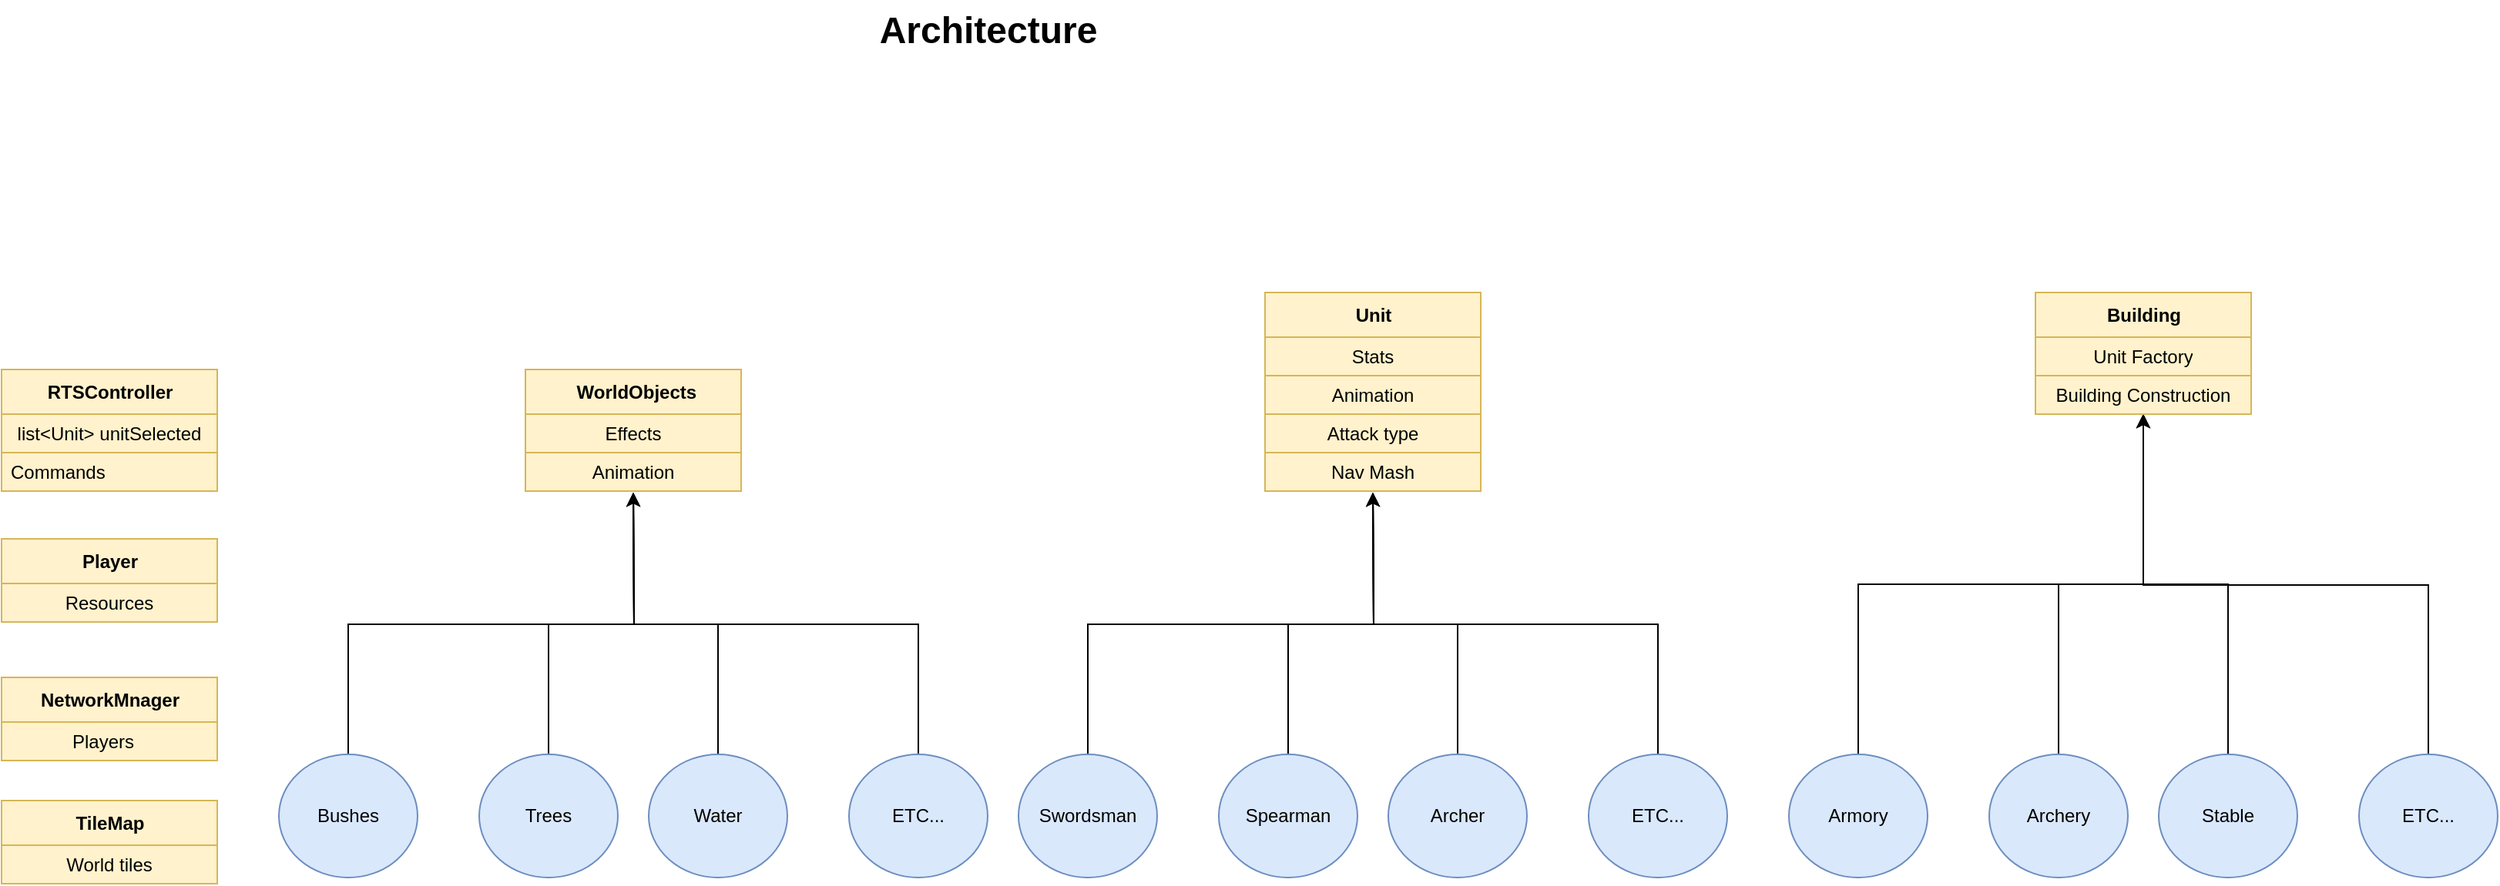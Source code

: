 <mxfile version="16.1.2" type="device"><diagram id="9NvKh2zgpLgNsLaaIpFW" name="Page-1"><mxGraphModel dx="1102" dy="865" grid="1" gridSize="10" guides="1" tooltips="1" connect="1" arrows="1" fold="1" page="1" pageScale="1" pageWidth="850" pageHeight="1100" math="0" shadow="0"><root><mxCell id="0"/><mxCell id="1" parent="0"/><mxCell id="p93yyrm0azb5Dr8oJHoO-18" style="edgeStyle=orthogonalEdgeStyle;rounded=0;orthogonalLoop=1;jettySize=auto;html=1;exitX=0.5;exitY=0;exitDx=0;exitDy=0;" parent="1" source="p93yyrm0azb5Dr8oJHoO-2" edge="1"><mxGeometry relative="1" as="geometry"><mxPoint x="970" y="600" as="targetPoint"/></mxGeometry></mxCell><mxCell id="p93yyrm0azb5Dr8oJHoO-2" value="Archer" style="ellipse;whiteSpace=wrap;html=1;fillColor=#dae8fc;strokeColor=#6c8ebf;" parent="1" vertex="1"><mxGeometry x="980" y="770" width="90" height="80" as="geometry"/></mxCell><mxCell id="p93yyrm0azb5Dr8oJHoO-16" style="edgeStyle=orthogonalEdgeStyle;rounded=0;orthogonalLoop=1;jettySize=auto;html=1;exitX=0.5;exitY=0;exitDx=0;exitDy=0;entryX=0.5;entryY=1;entryDx=0;entryDy=0;" parent="1" source="p93yyrm0azb5Dr8oJHoO-3" edge="1"><mxGeometry relative="1" as="geometry"><mxPoint x="970" y="600" as="targetPoint"/></mxGeometry></mxCell><mxCell id="p93yyrm0azb5Dr8oJHoO-3" value="Swordsman" style="ellipse;whiteSpace=wrap;html=1;fillColor=#dae8fc;strokeColor=#6c8ebf;" parent="1" vertex="1"><mxGeometry x="740" y="770" width="90" height="80" as="geometry"/></mxCell><mxCell id="p93yyrm0azb5Dr8oJHoO-17" style="edgeStyle=orthogonalEdgeStyle;rounded=0;orthogonalLoop=1;jettySize=auto;html=1;exitX=0.5;exitY=0;exitDx=0;exitDy=0;" parent="1" source="p93yyrm0azb5Dr8oJHoO-7" edge="1"><mxGeometry relative="1" as="geometry"><mxPoint x="970" y="600" as="targetPoint"/></mxGeometry></mxCell><mxCell id="p93yyrm0azb5Dr8oJHoO-7" value="Spearman" style="ellipse;whiteSpace=wrap;html=1;fillColor=#dae8fc;strokeColor=#6c8ebf;" parent="1" vertex="1"><mxGeometry x="870" y="770" width="90" height="80" as="geometry"/></mxCell><mxCell id="p93yyrm0azb5Dr8oJHoO-19" style="edgeStyle=orthogonalEdgeStyle;rounded=0;orthogonalLoop=1;jettySize=auto;html=1;exitX=0.5;exitY=0;exitDx=0;exitDy=0;" parent="1" source="p93yyrm0azb5Dr8oJHoO-14" edge="1"><mxGeometry relative="1" as="geometry"><mxPoint x="970" y="600" as="targetPoint"/></mxGeometry></mxCell><mxCell id="p93yyrm0azb5Dr8oJHoO-14" value="ETC..." style="ellipse;whiteSpace=wrap;html=1;fillColor=#dae8fc;strokeColor=#6c8ebf;" parent="1" vertex="1"><mxGeometry x="1110" y="770" width="90" height="80" as="geometry"/></mxCell><mxCell id="p93yyrm0azb5Dr8oJHoO-21" style="edgeStyle=orthogonalEdgeStyle;rounded=0;orthogonalLoop=1;jettySize=auto;html=1;exitX=0.5;exitY=0;exitDx=0;exitDy=0;entryX=0.5;entryY=1;entryDx=0;entryDy=0;" parent="1" source="p93yyrm0azb5Dr8oJHoO-22" target="p93yyrm0azb5Dr8oJHoO-34" edge="1"><mxGeometry relative="1" as="geometry"><mxPoint x="1470" y="600" as="targetPoint"/></mxGeometry></mxCell><mxCell id="p93yyrm0azb5Dr8oJHoO-22" value="Stable" style="ellipse;whiteSpace=wrap;html=1;fillColor=#dae8fc;strokeColor=#6c8ebf;" parent="1" vertex="1"><mxGeometry x="1480" y="770" width="90" height="80" as="geometry"/></mxCell><mxCell id="p93yyrm0azb5Dr8oJHoO-23" style="edgeStyle=orthogonalEdgeStyle;rounded=0;orthogonalLoop=1;jettySize=auto;html=1;exitX=0.5;exitY=0;exitDx=0;exitDy=0;entryX=0.5;entryY=1;entryDx=0;entryDy=0;" parent="1" source="p93yyrm0azb5Dr8oJHoO-24" target="p93yyrm0azb5Dr8oJHoO-34" edge="1"><mxGeometry relative="1" as="geometry"><mxPoint x="1470" y="600" as="targetPoint"/></mxGeometry></mxCell><mxCell id="p93yyrm0azb5Dr8oJHoO-24" value="Armory" style="ellipse;whiteSpace=wrap;html=1;fillColor=#dae8fc;strokeColor=#6c8ebf;" parent="1" vertex="1"><mxGeometry x="1240" y="770" width="90" height="80" as="geometry"/></mxCell><mxCell id="p93yyrm0azb5Dr8oJHoO-25" style="edgeStyle=orthogonalEdgeStyle;rounded=0;orthogonalLoop=1;jettySize=auto;html=1;exitX=0.5;exitY=0;exitDx=0;exitDy=0;entryX=0.5;entryY=1;entryDx=0;entryDy=0;" parent="1" source="p93yyrm0azb5Dr8oJHoO-26" target="p93yyrm0azb5Dr8oJHoO-34" edge="1"><mxGeometry relative="1" as="geometry"><mxPoint x="1470" y="600" as="targetPoint"/></mxGeometry></mxCell><mxCell id="p93yyrm0azb5Dr8oJHoO-26" value="Archery" style="ellipse;whiteSpace=wrap;html=1;fillColor=#dae8fc;strokeColor=#6c8ebf;" parent="1" vertex="1"><mxGeometry x="1370" y="770" width="90" height="80" as="geometry"/></mxCell><mxCell id="p93yyrm0azb5Dr8oJHoO-27" style="edgeStyle=orthogonalEdgeStyle;rounded=0;orthogonalLoop=1;jettySize=auto;html=1;exitX=0.5;exitY=0;exitDx=0;exitDy=0;entryX=0.5;entryY=1;entryDx=0;entryDy=0;" parent="1" source="p93yyrm0azb5Dr8oJHoO-28" target="p93yyrm0azb5Dr8oJHoO-34" edge="1"><mxGeometry relative="1" as="geometry"><mxPoint x="1470" y="600" as="targetPoint"/><Array as="points"><mxPoint x="1655" y="660"/><mxPoint x="1470" y="660"/></Array></mxGeometry></mxCell><mxCell id="p93yyrm0azb5Dr8oJHoO-28" value="ETC..." style="ellipse;whiteSpace=wrap;html=1;fillColor=#dae8fc;strokeColor=#6c8ebf;" parent="1" vertex="1"><mxGeometry x="1610" y="770" width="90" height="80" as="geometry"/></mxCell><mxCell id="p93yyrm0azb5Dr8oJHoO-30" value="Unit" style="swimlane;fontStyle=1;align=center;verticalAlign=middle;childLayout=stackLayout;horizontal=1;startSize=29;horizontalStack=0;resizeParent=1;resizeParentMax=0;resizeLast=0;collapsible=0;marginBottom=0;html=1;fillColor=#fff2cc;strokeColor=#d6b656;" parent="1" vertex="1"><mxGeometry x="900" y="470" width="140" height="129" as="geometry"/></mxCell><mxCell id="p93yyrm0azb5Dr8oJHoO-31" value="Stats" style="text;html=1;strokeColor=#d6b656;fillColor=#fff2cc;align=center;verticalAlign=middle;spacingLeft=4;spacingRight=4;overflow=hidden;rotatable=0;points=[[0,0.5],[1,0.5]];portConstraint=eastwest;" parent="p93yyrm0azb5Dr8oJHoO-30" vertex="1"><mxGeometry y="29" width="140" height="25" as="geometry"/></mxCell><mxCell id="p93yyrm0azb5Dr8oJHoO-38" value="Animation" style="text;html=1;strokeColor=#d6b656;fillColor=#fff2cc;align=center;verticalAlign=middle;spacingLeft=4;spacingRight=4;overflow=hidden;rotatable=0;points=[[0,0.5],[1,0.5]];portConstraint=eastwest;" parent="p93yyrm0azb5Dr8oJHoO-30" vertex="1"><mxGeometry y="54" width="140" height="25" as="geometry"/></mxCell><mxCell id="p93yyrm0azb5Dr8oJHoO-39" value="Attack type" style="text;html=1;strokeColor=#d6b656;fillColor=#fff2cc;align=center;verticalAlign=middle;spacingLeft=4;spacingRight=4;overflow=hidden;rotatable=0;points=[[0,0.5],[1,0.5]];portConstraint=eastwest;" parent="p93yyrm0azb5Dr8oJHoO-30" vertex="1"><mxGeometry y="79" width="140" height="25" as="geometry"/></mxCell><mxCell id="p93yyrm0azb5Dr8oJHoO-42" value="Nav Mash" style="text;html=1;strokeColor=#d6b656;fillColor=#fff2cc;align=center;verticalAlign=middle;spacingLeft=4;spacingRight=4;overflow=hidden;rotatable=0;points=[[0,0.5],[1,0.5]];portConstraint=eastwest;" parent="p93yyrm0azb5Dr8oJHoO-30" vertex="1"><mxGeometry y="104" width="140" height="25" as="geometry"/></mxCell><mxCell id="p93yyrm0azb5Dr8oJHoO-34" value="Building" style="swimlane;fontStyle=1;align=center;verticalAlign=middle;childLayout=stackLayout;horizontal=1;startSize=29;horizontalStack=0;resizeParent=1;resizeParentMax=0;resizeLast=0;collapsible=0;marginBottom=0;html=1;fillColor=#fff2cc;strokeColor=#d6b656;" parent="1" vertex="1"><mxGeometry x="1400" y="470" width="140" height="79" as="geometry"/></mxCell><mxCell id="p93yyrm0azb5Dr8oJHoO-35" value="Unit Factory" style="text;html=1;strokeColor=#d6b656;fillColor=#fff2cc;align=center;verticalAlign=middle;spacingLeft=4;spacingRight=4;overflow=hidden;rotatable=0;points=[[0,0.5],[1,0.5]];portConstraint=eastwest;" parent="p93yyrm0azb5Dr8oJHoO-34" vertex="1"><mxGeometry y="29" width="140" height="25" as="geometry"/></mxCell><mxCell id="p93yyrm0azb5Dr8oJHoO-40" value="Building Construction" style="text;html=1;strokeColor=#d6b656;fillColor=#fff2cc;align=center;verticalAlign=middle;spacingLeft=4;spacingRight=4;overflow=hidden;rotatable=0;points=[[0,0.5],[1,0.5]];portConstraint=eastwest;" parent="p93yyrm0azb5Dr8oJHoO-34" vertex="1"><mxGeometry y="54" width="140" height="25" as="geometry"/></mxCell><mxCell id="p93yyrm0azb5Dr8oJHoO-43" value="Architecture" style="text;strokeColor=none;fillColor=none;html=1;fontSize=24;fontStyle=1;verticalAlign=middle;align=center;" parent="1" vertex="1"><mxGeometry x="670" y="280" width="100" height="40" as="geometry"/></mxCell><mxCell id="p93yyrm0azb5Dr8oJHoO-44" value="RTSController" style="swimlane;fontStyle=1;align=center;verticalAlign=middle;childLayout=stackLayout;horizontal=1;startSize=29;horizontalStack=0;resizeParent=1;resizeParentMax=0;resizeLast=0;collapsible=0;marginBottom=0;html=1;fillColor=#fff2cc;strokeColor=#d6b656;" parent="1" vertex="1"><mxGeometry x="80" y="520" width="140" height="79" as="geometry"/></mxCell><mxCell id="p93yyrm0azb5Dr8oJHoO-45" value="list&amp;lt;Unit&amp;gt; unitSelected" style="text;html=1;strokeColor=#d6b656;fillColor=#fff2cc;align=center;verticalAlign=middle;spacingLeft=4;spacingRight=4;overflow=hidden;rotatable=0;points=[[0,0.5],[1,0.5]];portConstraint=eastwest;" parent="p93yyrm0azb5Dr8oJHoO-44" vertex="1"><mxGeometry y="29" width="140" height="25" as="geometry"/></mxCell><mxCell id="p93yyrm0azb5Dr8oJHoO-46" value="Commands" style="text;html=1;strokeColor=#d6b656;fillColor=#fff2cc;align=left;verticalAlign=middle;spacingLeft=4;spacingRight=4;overflow=hidden;rotatable=0;points=[[0,0.5],[1,0.5]];portConstraint=eastwest;" parent="p93yyrm0azb5Dr8oJHoO-44" vertex="1"><mxGeometry y="54" width="140" height="25" as="geometry"/></mxCell><mxCell id="p93yyrm0azb5Dr8oJHoO-47" value="Player" style="swimlane;fontStyle=1;align=center;verticalAlign=middle;childLayout=stackLayout;horizontal=1;startSize=29;horizontalStack=0;resizeParent=1;resizeParentMax=0;resizeLast=0;collapsible=0;marginBottom=0;html=1;fillColor=#fff2cc;strokeColor=#d6b656;" parent="1" vertex="1"><mxGeometry x="80" y="630" width="140" height="54" as="geometry"/></mxCell><mxCell id="p93yyrm0azb5Dr8oJHoO-48" value="Resources" style="text;html=1;strokeColor=#d6b656;fillColor=#fff2cc;align=center;verticalAlign=middle;spacingLeft=4;spacingRight=4;overflow=hidden;rotatable=0;points=[[0,0.5],[1,0.5]];portConstraint=eastwest;" parent="p93yyrm0azb5Dr8oJHoO-47" vertex="1"><mxGeometry y="29" width="140" height="25" as="geometry"/></mxCell><mxCell id="p93yyrm0azb5Dr8oJHoO-64" style="edgeStyle=orthogonalEdgeStyle;rounded=0;orthogonalLoop=1;jettySize=auto;html=1;exitX=0.5;exitY=0;exitDx=0;exitDy=0;" parent="1" source="p93yyrm0azb5Dr8oJHoO-65" edge="1"><mxGeometry relative="1" as="geometry"><mxPoint x="490" y="600.0" as="targetPoint"/></mxGeometry></mxCell><mxCell id="p93yyrm0azb5Dr8oJHoO-65" value="Water" style="ellipse;whiteSpace=wrap;html=1;fillColor=#dae8fc;strokeColor=#6c8ebf;" parent="1" vertex="1"><mxGeometry x="500" y="770" width="90" height="80" as="geometry"/></mxCell><mxCell id="p93yyrm0azb5Dr8oJHoO-66" style="edgeStyle=orthogonalEdgeStyle;rounded=0;orthogonalLoop=1;jettySize=auto;html=1;exitX=0.5;exitY=0;exitDx=0;exitDy=0;entryX=0.5;entryY=1;entryDx=0;entryDy=0;" parent="1" source="p93yyrm0azb5Dr8oJHoO-67" edge="1"><mxGeometry relative="1" as="geometry"><mxPoint x="490" y="600.0" as="targetPoint"/></mxGeometry></mxCell><mxCell id="p93yyrm0azb5Dr8oJHoO-67" value="Bushes" style="ellipse;whiteSpace=wrap;html=1;fillColor=#dae8fc;strokeColor=#6c8ebf;" parent="1" vertex="1"><mxGeometry x="260" y="770" width="90" height="80" as="geometry"/></mxCell><mxCell id="p93yyrm0azb5Dr8oJHoO-68" style="edgeStyle=orthogonalEdgeStyle;rounded=0;orthogonalLoop=1;jettySize=auto;html=1;exitX=0.5;exitY=0;exitDx=0;exitDy=0;" parent="1" source="p93yyrm0azb5Dr8oJHoO-69" edge="1"><mxGeometry relative="1" as="geometry"><mxPoint x="490" y="600.0" as="targetPoint"/></mxGeometry></mxCell><mxCell id="p93yyrm0azb5Dr8oJHoO-69" value="Trees" style="ellipse;whiteSpace=wrap;html=1;fillColor=#dae8fc;strokeColor=#6c8ebf;" parent="1" vertex="1"><mxGeometry x="390" y="770" width="90" height="80" as="geometry"/></mxCell><mxCell id="p93yyrm0azb5Dr8oJHoO-70" style="edgeStyle=orthogonalEdgeStyle;rounded=0;orthogonalLoop=1;jettySize=auto;html=1;exitX=0.5;exitY=0;exitDx=0;exitDy=0;" parent="1" source="p93yyrm0azb5Dr8oJHoO-71" edge="1"><mxGeometry relative="1" as="geometry"><mxPoint x="490" y="600" as="targetPoint"/></mxGeometry></mxCell><mxCell id="p93yyrm0azb5Dr8oJHoO-71" value="ETC..." style="ellipse;whiteSpace=wrap;html=1;fillColor=#dae8fc;strokeColor=#6c8ebf;" parent="1" vertex="1"><mxGeometry x="630" y="770" width="90" height="80" as="geometry"/></mxCell><mxCell id="p93yyrm0azb5Dr8oJHoO-72" value="&amp;nbsp;WorldObjects" style="swimlane;fontStyle=1;align=center;verticalAlign=middle;childLayout=stackLayout;horizontal=1;startSize=29;horizontalStack=0;resizeParent=1;resizeParentMax=0;resizeLast=0;collapsible=0;marginBottom=0;html=1;fillColor=#fff2cc;strokeColor=#d6b656;" parent="1" vertex="1"><mxGeometry x="420" y="520" width="140" height="79" as="geometry"/></mxCell><mxCell id="p93yyrm0azb5Dr8oJHoO-73" value="Effects" style="text;html=1;strokeColor=#d6b656;fillColor=#fff2cc;align=center;verticalAlign=middle;spacingLeft=4;spacingRight=4;overflow=hidden;rotatable=0;points=[[0,0.5],[1,0.5]];portConstraint=eastwest;" parent="p93yyrm0azb5Dr8oJHoO-72" vertex="1"><mxGeometry y="29" width="140" height="25" as="geometry"/></mxCell><mxCell id="p93yyrm0azb5Dr8oJHoO-74" value="Animation" style="text;html=1;strokeColor=#d6b656;fillColor=#fff2cc;align=center;verticalAlign=middle;spacingLeft=4;spacingRight=4;overflow=hidden;rotatable=0;points=[[0,0.5],[1,0.5]];portConstraint=eastwest;" parent="p93yyrm0azb5Dr8oJHoO-72" vertex="1"><mxGeometry y="54" width="140" height="25" as="geometry"/></mxCell><mxCell id="p93yyrm0azb5Dr8oJHoO-77" value="NetworkMnager" style="swimlane;fontStyle=1;align=center;verticalAlign=middle;childLayout=stackLayout;horizontal=1;startSize=29;horizontalStack=0;resizeParent=1;resizeParentMax=0;resizeLast=0;collapsible=0;marginBottom=0;html=1;fillColor=#fff2cc;strokeColor=#d6b656;" parent="1" vertex="1"><mxGeometry x="80" y="720" width="140" height="54" as="geometry"/></mxCell><mxCell id="p93yyrm0azb5Dr8oJHoO-79" value="&lt;blockquote style=&quot;margin: 0 0 0 40px ; border: none ; padding: 0px&quot;&gt;Players&lt;/blockquote&gt;" style="text;html=1;strokeColor=#d6b656;fillColor=#fff2cc;align=left;verticalAlign=middle;spacingLeft=4;spacingRight=4;overflow=hidden;rotatable=0;points=[[0,0.5],[1,0.5]];portConstraint=eastwest;" parent="p93yyrm0azb5Dr8oJHoO-77" vertex="1"><mxGeometry y="29" width="140" height="25" as="geometry"/></mxCell><mxCell id="p93yyrm0azb5Dr8oJHoO-80" value="TileMap" style="swimlane;fontStyle=1;align=center;verticalAlign=middle;childLayout=stackLayout;horizontal=1;startSize=29;horizontalStack=0;resizeParent=1;resizeParentMax=0;resizeLast=0;collapsible=0;marginBottom=0;html=1;fillColor=#fff2cc;strokeColor=#d6b656;" parent="1" vertex="1"><mxGeometry x="80" y="800" width="140" height="54" as="geometry"/></mxCell><mxCell id="p93yyrm0azb5Dr8oJHoO-81" value="World tiles" style="text;html=1;strokeColor=#d6b656;fillColor=#fff2cc;align=center;verticalAlign=middle;spacingLeft=4;spacingRight=4;overflow=hidden;rotatable=0;points=[[0,0.5],[1,0.5]];portConstraint=eastwest;" parent="p93yyrm0azb5Dr8oJHoO-80" vertex="1"><mxGeometry y="29" width="140" height="25" as="geometry"/></mxCell></root></mxGraphModel></diagram></mxfile>